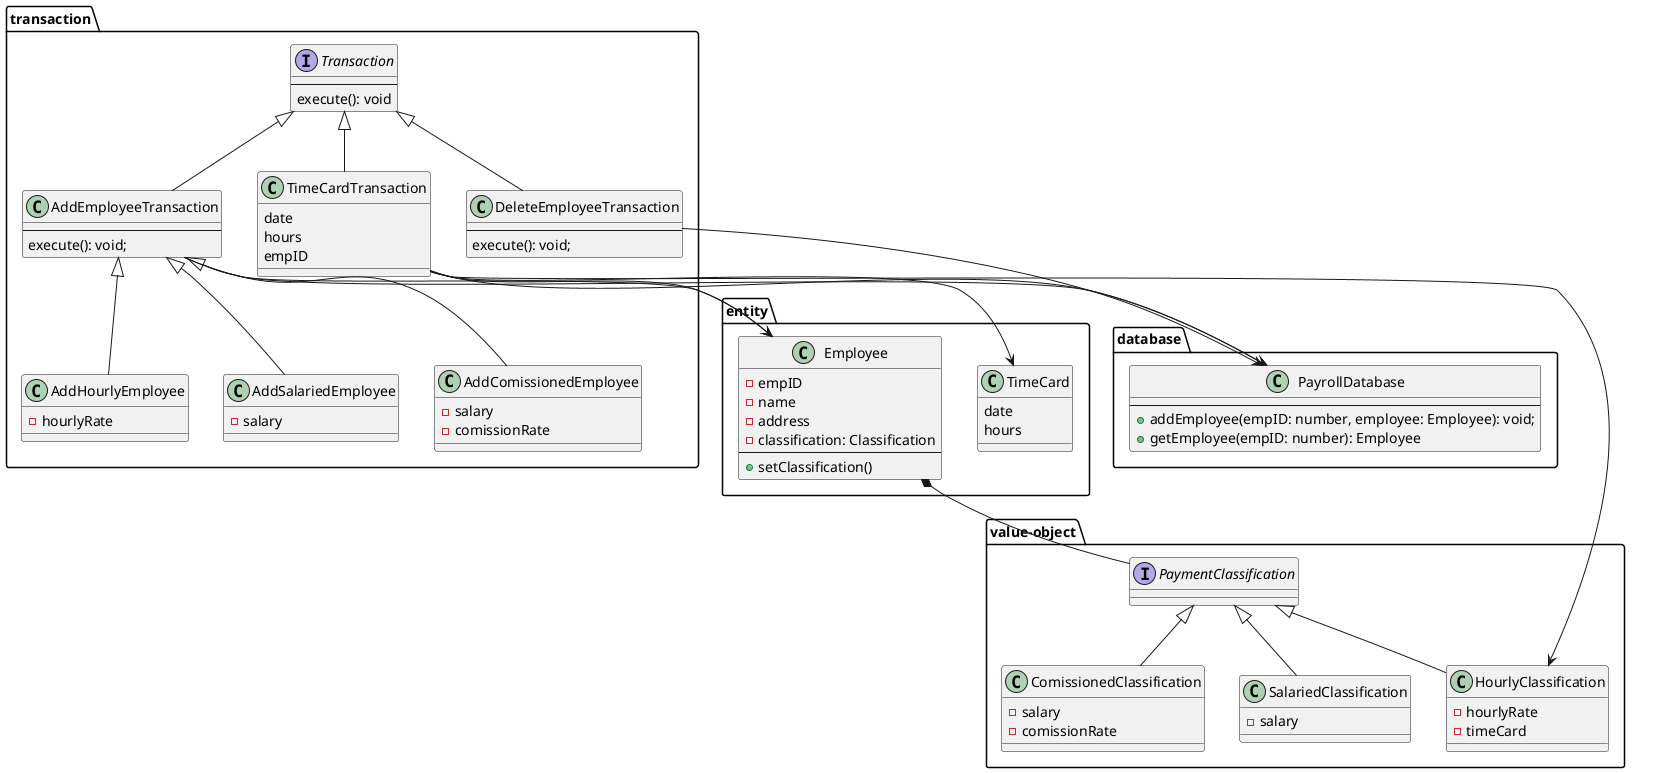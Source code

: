 @startuml

package transaction {
  interface Transaction {
    --
    execute(): void
  }

  class AddEmployeeTransaction {
    --
    execute(): void;
  }

  class AddHourlyEmployee {
    - hourlyRate 
  }

  class AddSalariedEmployee {
    - salary
  }

  class AddComissionedEmployee {
    - salary
    - comissionRate
  }
  
  class DeleteEmployeeTransaction {
    --
    execute(): void;
  }

  class TimeCardTransaction {
    date
    hours
    empID
  }
}


package entity {
  class Employee {
    - empID
    - name
    - address
    - classification: Classification
    --
    + setClassification()
  }

  class TimeCard {
    date
    hours
  }
}

package value-object {
  interface PaymentClassification

  class HourlyClassification {
    - hourlyRate
    - timeCard
  }

  class SalariedClassification {
    - salary
  }

  class ComissionedClassification {
    - salary
    - comissionRate
  }
}

package database {
  class PayrollDatabase {
    --
    + addEmployee(empID: number, employee: Employee): void;
    + getEmployee(empID: number): Employee
  }
}

Transaction <|-- AddEmployeeTransaction
Transaction <|-- DeleteEmployeeTransaction
Transaction <|-- TimeCardTransaction

AddEmployeeTransaction <|-- AddHourlyEmployee
AddEmployeeTransaction <|-- AddSalariedEmployee
AddEmployeeTransaction <|-- AddComissionedEmployee

PaymentClassification <|-- HourlyClassification
PaymentClassification <|-- SalariedClassification
PaymentClassification <|-- ComissionedClassification

Employee *-- PaymentClassification

AddEmployeeTransaction --> Employee
AddEmployeeTransaction --> PayrollDatabase
DeleteEmployeeTransaction --> PayrollDatabase
TimeCardTransaction --> Employee
TimeCardTransaction --> TimeCard
TimeCardTransaction --> HourlyClassification
TimeCardTransaction --> PayrollDatabase

@enduml